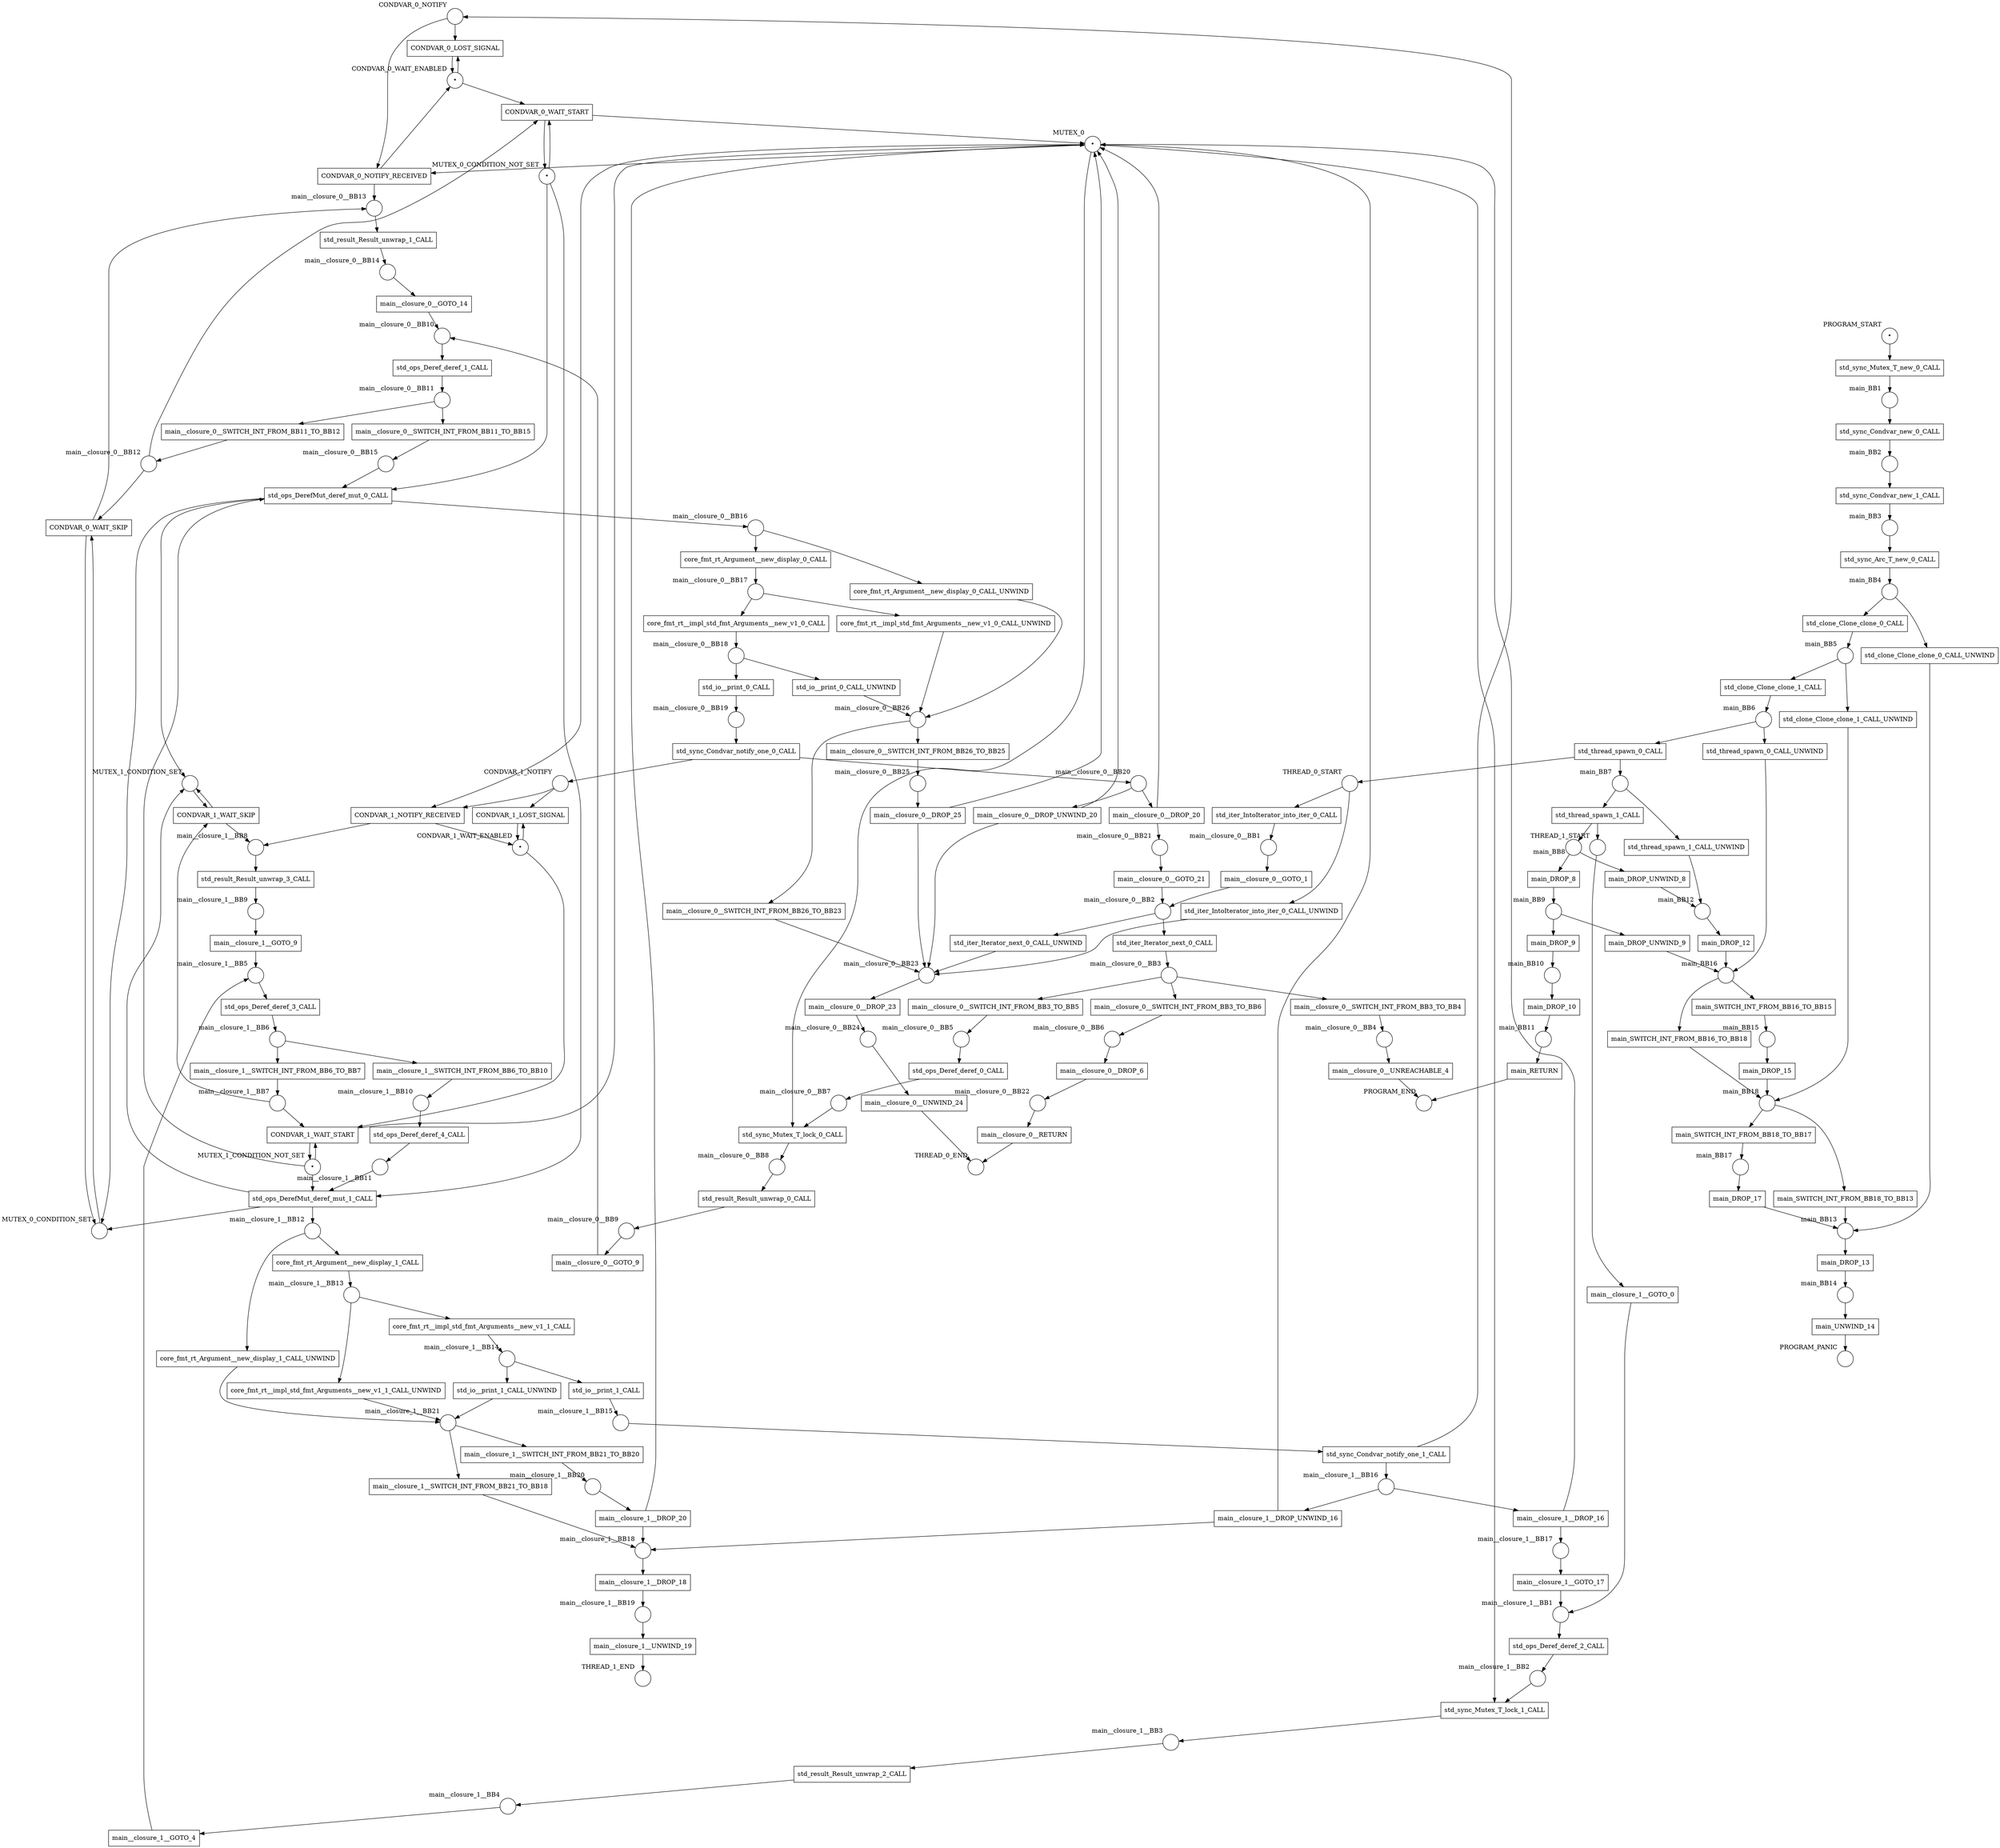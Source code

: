 digraph petrinet {
    CONDVAR_0_NOTIFY [shape="circle" xlabel="CONDVAR_0_NOTIFY" label=""];
    CONDVAR_0_WAIT_ENABLED [shape="circle" xlabel="CONDVAR_0_WAIT_ENABLED" label="•"];
    CONDVAR_1_NOTIFY [shape="circle" xlabel="CONDVAR_1_NOTIFY" label=""];
    CONDVAR_1_WAIT_ENABLED [shape="circle" xlabel="CONDVAR_1_WAIT_ENABLED" label="•"];
    MUTEX_0 [shape="circle" xlabel="MUTEX_0" label="•"];
    MUTEX_0_CONDITION_NOT_SET [shape="circle" xlabel="MUTEX_0_CONDITION_NOT_SET" label="•"];
    MUTEX_0_CONDITION_SET [shape="circle" xlabel="MUTEX_0_CONDITION_SET" label=""];
    MUTEX_1_CONDITION_NOT_SET [shape="circle" xlabel="MUTEX_1_CONDITION_NOT_SET" label="•"];
    MUTEX_1_CONDITION_SET [shape="circle" xlabel="MUTEX_1_CONDITION_SET" label=""];
    PROGRAM_END [shape="circle" xlabel="PROGRAM_END" label=""];
    PROGRAM_PANIC [shape="circle" xlabel="PROGRAM_PANIC" label=""];
    PROGRAM_START [shape="circle" xlabel="PROGRAM_START" label="•"];
    THREAD_0_END [shape="circle" xlabel="THREAD_0_END" label=""];
    THREAD_0_START [shape="circle" xlabel="THREAD_0_START" label=""];
    THREAD_1_END [shape="circle" xlabel="THREAD_1_END" label=""];
    THREAD_1_START [shape="circle" xlabel="THREAD_1_START" label=""];
    main_BB1 [shape="circle" xlabel="main_BB1" label=""];
    main_BB10 [shape="circle" xlabel="main_BB10" label=""];
    main_BB11 [shape="circle" xlabel="main_BB11" label=""];
    main_BB12 [shape="circle" xlabel="main_BB12" label=""];
    main_BB13 [shape="circle" xlabel="main_BB13" label=""];
    main_BB14 [shape="circle" xlabel="main_BB14" label=""];
    main_BB15 [shape="circle" xlabel="main_BB15" label=""];
    main_BB16 [shape="circle" xlabel="main_BB16" label=""];
    main_BB17 [shape="circle" xlabel="main_BB17" label=""];
    main_BB18 [shape="circle" xlabel="main_BB18" label=""];
    main_BB2 [shape="circle" xlabel="main_BB2" label=""];
    main_BB3 [shape="circle" xlabel="main_BB3" label=""];
    main_BB4 [shape="circle" xlabel="main_BB4" label=""];
    main_BB5 [shape="circle" xlabel="main_BB5" label=""];
    main_BB6 [shape="circle" xlabel="main_BB6" label=""];
    main_BB7 [shape="circle" xlabel="main_BB7" label=""];
    main_BB8 [shape="circle" xlabel="main_BB8" label=""];
    main_BB9 [shape="circle" xlabel="main_BB9" label=""];
    main__closure_0__BB1 [shape="circle" xlabel="main__closure_0__BB1" label=""];
    main__closure_0__BB10 [shape="circle" xlabel="main__closure_0__BB10" label=""];
    main__closure_0__BB11 [shape="circle" xlabel="main__closure_0__BB11" label=""];
    main__closure_0__BB12 [shape="circle" xlabel="main__closure_0__BB12" label=""];
    main__closure_0__BB13 [shape="circle" xlabel="main__closure_0__BB13" label=""];
    main__closure_0__BB14 [shape="circle" xlabel="main__closure_0__BB14" label=""];
    main__closure_0__BB15 [shape="circle" xlabel="main__closure_0__BB15" label=""];
    main__closure_0__BB16 [shape="circle" xlabel="main__closure_0__BB16" label=""];
    main__closure_0__BB17 [shape="circle" xlabel="main__closure_0__BB17" label=""];
    main__closure_0__BB18 [shape="circle" xlabel="main__closure_0__BB18" label=""];
    main__closure_0__BB19 [shape="circle" xlabel="main__closure_0__BB19" label=""];
    main__closure_0__BB2 [shape="circle" xlabel="main__closure_0__BB2" label=""];
    main__closure_0__BB20 [shape="circle" xlabel="main__closure_0__BB20" label=""];
    main__closure_0__BB21 [shape="circle" xlabel="main__closure_0__BB21" label=""];
    main__closure_0__BB22 [shape="circle" xlabel="main__closure_0__BB22" label=""];
    main__closure_0__BB23 [shape="circle" xlabel="main__closure_0__BB23" label=""];
    main__closure_0__BB24 [shape="circle" xlabel="main__closure_0__BB24" label=""];
    main__closure_0__BB25 [shape="circle" xlabel="main__closure_0__BB25" label=""];
    main__closure_0__BB26 [shape="circle" xlabel="main__closure_0__BB26" label=""];
    main__closure_0__BB3 [shape="circle" xlabel="main__closure_0__BB3" label=""];
    main__closure_0__BB4 [shape="circle" xlabel="main__closure_0__BB4" label=""];
    main__closure_0__BB5 [shape="circle" xlabel="main__closure_0__BB5" label=""];
    main__closure_0__BB6 [shape="circle" xlabel="main__closure_0__BB6" label=""];
    main__closure_0__BB7 [shape="circle" xlabel="main__closure_0__BB7" label=""];
    main__closure_0__BB8 [shape="circle" xlabel="main__closure_0__BB8" label=""];
    main__closure_0__BB9 [shape="circle" xlabel="main__closure_0__BB9" label=""];
    main__closure_1__BB1 [shape="circle" xlabel="main__closure_1__BB1" label=""];
    main__closure_1__BB10 [shape="circle" xlabel="main__closure_1__BB10" label=""];
    main__closure_1__BB11 [shape="circle" xlabel="main__closure_1__BB11" label=""];
    main__closure_1__BB12 [shape="circle" xlabel="main__closure_1__BB12" label=""];
    main__closure_1__BB13 [shape="circle" xlabel="main__closure_1__BB13" label=""];
    main__closure_1__BB14 [shape="circle" xlabel="main__closure_1__BB14" label=""];
    main__closure_1__BB15 [shape="circle" xlabel="main__closure_1__BB15" label=""];
    main__closure_1__BB16 [shape="circle" xlabel="main__closure_1__BB16" label=""];
    main__closure_1__BB17 [shape="circle" xlabel="main__closure_1__BB17" label=""];
    main__closure_1__BB18 [shape="circle" xlabel="main__closure_1__BB18" label=""];
    main__closure_1__BB19 [shape="circle" xlabel="main__closure_1__BB19" label=""];
    main__closure_1__BB2 [shape="circle" xlabel="main__closure_1__BB2" label=""];
    main__closure_1__BB20 [shape="circle" xlabel="main__closure_1__BB20" label=""];
    main__closure_1__BB21 [shape="circle" xlabel="main__closure_1__BB21" label=""];
    main__closure_1__BB3 [shape="circle" xlabel="main__closure_1__BB3" label=""];
    main__closure_1__BB4 [shape="circle" xlabel="main__closure_1__BB4" label=""];
    main__closure_1__BB5 [shape="circle" xlabel="main__closure_1__BB5" label=""];
    main__closure_1__BB6 [shape="circle" xlabel="main__closure_1__BB6" label=""];
    main__closure_1__BB7 [shape="circle" xlabel="main__closure_1__BB7" label=""];
    main__closure_1__BB8 [shape="circle" xlabel="main__closure_1__BB8" label=""];
    main__closure_1__BB9 [shape="circle" xlabel="main__closure_1__BB9" label=""];
    CONDVAR_0_LOST_SIGNAL [shape="box" xlabel="" label="CONDVAR_0_LOST_SIGNAL"];
    CONDVAR_0_NOTIFY_RECEIVED [shape="box" xlabel="" label="CONDVAR_0_NOTIFY_RECEIVED"];
    CONDVAR_0_WAIT_SKIP [shape="box" xlabel="" label="CONDVAR_0_WAIT_SKIP"];
    CONDVAR_0_WAIT_START [shape="box" xlabel="" label="CONDVAR_0_WAIT_START"];
    CONDVAR_1_LOST_SIGNAL [shape="box" xlabel="" label="CONDVAR_1_LOST_SIGNAL"];
    CONDVAR_1_NOTIFY_RECEIVED [shape="box" xlabel="" label="CONDVAR_1_NOTIFY_RECEIVED"];
    CONDVAR_1_WAIT_SKIP [shape="box" xlabel="" label="CONDVAR_1_WAIT_SKIP"];
    CONDVAR_1_WAIT_START [shape="box" xlabel="" label="CONDVAR_1_WAIT_START"];
    core_fmt_rt_Argument__new_display_0_CALL [shape="box" xlabel="" label="core_fmt_rt_Argument__new_display_0_CALL"];
    core_fmt_rt_Argument__new_display_0_CALL_UNWIND [shape="box" xlabel="" label="core_fmt_rt_Argument__new_display_0_CALL_UNWIND"];
    core_fmt_rt_Argument__new_display_1_CALL [shape="box" xlabel="" label="core_fmt_rt_Argument__new_display_1_CALL"];
    core_fmt_rt_Argument__new_display_1_CALL_UNWIND [shape="box" xlabel="" label="core_fmt_rt_Argument__new_display_1_CALL_UNWIND"];
    core_fmt_rt__impl_std_fmt_Arguments__new_v1_0_CALL [shape="box" xlabel="" label="core_fmt_rt__impl_std_fmt_Arguments__new_v1_0_CALL"];
    core_fmt_rt__impl_std_fmt_Arguments__new_v1_0_CALL_UNWIND [shape="box" xlabel="" label="core_fmt_rt__impl_std_fmt_Arguments__new_v1_0_CALL_UNWIND"];
    core_fmt_rt__impl_std_fmt_Arguments__new_v1_1_CALL [shape="box" xlabel="" label="core_fmt_rt__impl_std_fmt_Arguments__new_v1_1_CALL"];
    core_fmt_rt__impl_std_fmt_Arguments__new_v1_1_CALL_UNWIND [shape="box" xlabel="" label="core_fmt_rt__impl_std_fmt_Arguments__new_v1_1_CALL_UNWIND"];
    main_DROP_10 [shape="box" xlabel="" label="main_DROP_10"];
    main_DROP_12 [shape="box" xlabel="" label="main_DROP_12"];
    main_DROP_13 [shape="box" xlabel="" label="main_DROP_13"];
    main_DROP_15 [shape="box" xlabel="" label="main_DROP_15"];
    main_DROP_17 [shape="box" xlabel="" label="main_DROP_17"];
    main_DROP_8 [shape="box" xlabel="" label="main_DROP_8"];
    main_DROP_9 [shape="box" xlabel="" label="main_DROP_9"];
    main_DROP_UNWIND_8 [shape="box" xlabel="" label="main_DROP_UNWIND_8"];
    main_DROP_UNWIND_9 [shape="box" xlabel="" label="main_DROP_UNWIND_9"];
    main_RETURN [shape="box" xlabel="" label="main_RETURN"];
    main_SWITCH_INT_FROM_BB16_TO_BB15 [shape="box" xlabel="" label="main_SWITCH_INT_FROM_BB16_TO_BB15"];
    main_SWITCH_INT_FROM_BB16_TO_BB18 [shape="box" xlabel="" label="main_SWITCH_INT_FROM_BB16_TO_BB18"];
    main_SWITCH_INT_FROM_BB18_TO_BB13 [shape="box" xlabel="" label="main_SWITCH_INT_FROM_BB18_TO_BB13"];
    main_SWITCH_INT_FROM_BB18_TO_BB17 [shape="box" xlabel="" label="main_SWITCH_INT_FROM_BB18_TO_BB17"];
    main_UNWIND_14 [shape="box" xlabel="" label="main_UNWIND_14"];
    main__closure_0__DROP_20 [shape="box" xlabel="" label="main__closure_0__DROP_20"];
    main__closure_0__DROP_23 [shape="box" xlabel="" label="main__closure_0__DROP_23"];
    main__closure_0__DROP_25 [shape="box" xlabel="" label="main__closure_0__DROP_25"];
    main__closure_0__DROP_6 [shape="box" xlabel="" label="main__closure_0__DROP_6"];
    main__closure_0__DROP_UNWIND_20 [shape="box" xlabel="" label="main__closure_0__DROP_UNWIND_20"];
    main__closure_0__GOTO_1 [shape="box" xlabel="" label="main__closure_0__GOTO_1"];
    main__closure_0__GOTO_14 [shape="box" xlabel="" label="main__closure_0__GOTO_14"];
    main__closure_0__GOTO_21 [shape="box" xlabel="" label="main__closure_0__GOTO_21"];
    main__closure_0__GOTO_9 [shape="box" xlabel="" label="main__closure_0__GOTO_9"];
    main__closure_0__RETURN [shape="box" xlabel="" label="main__closure_0__RETURN"];
    main__closure_0__SWITCH_INT_FROM_BB11_TO_BB12 [shape="box" xlabel="" label="main__closure_0__SWITCH_INT_FROM_BB11_TO_BB12"];
    main__closure_0__SWITCH_INT_FROM_BB11_TO_BB15 [shape="box" xlabel="" label="main__closure_0__SWITCH_INT_FROM_BB11_TO_BB15"];
    main__closure_0__SWITCH_INT_FROM_BB26_TO_BB23 [shape="box" xlabel="" label="main__closure_0__SWITCH_INT_FROM_BB26_TO_BB23"];
    main__closure_0__SWITCH_INT_FROM_BB26_TO_BB25 [shape="box" xlabel="" label="main__closure_0__SWITCH_INT_FROM_BB26_TO_BB25"];
    main__closure_0__SWITCH_INT_FROM_BB3_TO_BB4 [shape="box" xlabel="" label="main__closure_0__SWITCH_INT_FROM_BB3_TO_BB4"];
    main__closure_0__SWITCH_INT_FROM_BB3_TO_BB5 [shape="box" xlabel="" label="main__closure_0__SWITCH_INT_FROM_BB3_TO_BB5"];
    main__closure_0__SWITCH_INT_FROM_BB3_TO_BB6 [shape="box" xlabel="" label="main__closure_0__SWITCH_INT_FROM_BB3_TO_BB6"];
    main__closure_0__UNREACHABLE_4 [shape="box" xlabel="" label="main__closure_0__UNREACHABLE_4"];
    main__closure_0__UNWIND_24 [shape="box" xlabel="" label="main__closure_0__UNWIND_24"];
    main__closure_1__DROP_16 [shape="box" xlabel="" label="main__closure_1__DROP_16"];
    main__closure_1__DROP_18 [shape="box" xlabel="" label="main__closure_1__DROP_18"];
    main__closure_1__DROP_20 [shape="box" xlabel="" label="main__closure_1__DROP_20"];
    main__closure_1__DROP_UNWIND_16 [shape="box" xlabel="" label="main__closure_1__DROP_UNWIND_16"];
    main__closure_1__GOTO_0 [shape="box" xlabel="" label="main__closure_1__GOTO_0"];
    main__closure_1__GOTO_17 [shape="box" xlabel="" label="main__closure_1__GOTO_17"];
    main__closure_1__GOTO_4 [shape="box" xlabel="" label="main__closure_1__GOTO_4"];
    main__closure_1__GOTO_9 [shape="box" xlabel="" label="main__closure_1__GOTO_9"];
    main__closure_1__SWITCH_INT_FROM_BB21_TO_BB18 [shape="box" xlabel="" label="main__closure_1__SWITCH_INT_FROM_BB21_TO_BB18"];
    main__closure_1__SWITCH_INT_FROM_BB21_TO_BB20 [shape="box" xlabel="" label="main__closure_1__SWITCH_INT_FROM_BB21_TO_BB20"];
    main__closure_1__SWITCH_INT_FROM_BB6_TO_BB10 [shape="box" xlabel="" label="main__closure_1__SWITCH_INT_FROM_BB6_TO_BB10"];
    main__closure_1__SWITCH_INT_FROM_BB6_TO_BB7 [shape="box" xlabel="" label="main__closure_1__SWITCH_INT_FROM_BB6_TO_BB7"];
    main__closure_1__UNWIND_19 [shape="box" xlabel="" label="main__closure_1__UNWIND_19"];
    std_clone_Clone_clone_0_CALL [shape="box" xlabel="" label="std_clone_Clone_clone_0_CALL"];
    std_clone_Clone_clone_0_CALL_UNWIND [shape="box" xlabel="" label="std_clone_Clone_clone_0_CALL_UNWIND"];
    std_clone_Clone_clone_1_CALL [shape="box" xlabel="" label="std_clone_Clone_clone_1_CALL"];
    std_clone_Clone_clone_1_CALL_UNWIND [shape="box" xlabel="" label="std_clone_Clone_clone_1_CALL_UNWIND"];
    std_io__print_0_CALL [shape="box" xlabel="" label="std_io__print_0_CALL"];
    std_io__print_0_CALL_UNWIND [shape="box" xlabel="" label="std_io__print_0_CALL_UNWIND"];
    std_io__print_1_CALL [shape="box" xlabel="" label="std_io__print_1_CALL"];
    std_io__print_1_CALL_UNWIND [shape="box" xlabel="" label="std_io__print_1_CALL_UNWIND"];
    std_iter_IntoIterator_into_iter_0_CALL [shape="box" xlabel="" label="std_iter_IntoIterator_into_iter_0_CALL"];
    std_iter_IntoIterator_into_iter_0_CALL_UNWIND [shape="box" xlabel="" label="std_iter_IntoIterator_into_iter_0_CALL_UNWIND"];
    std_iter_Iterator_next_0_CALL [shape="box" xlabel="" label="std_iter_Iterator_next_0_CALL"];
    std_iter_Iterator_next_0_CALL_UNWIND [shape="box" xlabel="" label="std_iter_Iterator_next_0_CALL_UNWIND"];
    std_ops_DerefMut_deref_mut_0_CALL [shape="box" xlabel="" label="std_ops_DerefMut_deref_mut_0_CALL"];
    std_ops_DerefMut_deref_mut_1_CALL [shape="box" xlabel="" label="std_ops_DerefMut_deref_mut_1_CALL"];
    std_ops_Deref_deref_0_CALL [shape="box" xlabel="" label="std_ops_Deref_deref_0_CALL"];
    std_ops_Deref_deref_1_CALL [shape="box" xlabel="" label="std_ops_Deref_deref_1_CALL"];
    std_ops_Deref_deref_2_CALL [shape="box" xlabel="" label="std_ops_Deref_deref_2_CALL"];
    std_ops_Deref_deref_3_CALL [shape="box" xlabel="" label="std_ops_Deref_deref_3_CALL"];
    std_ops_Deref_deref_4_CALL [shape="box" xlabel="" label="std_ops_Deref_deref_4_CALL"];
    std_result_Result_unwrap_0_CALL [shape="box" xlabel="" label="std_result_Result_unwrap_0_CALL"];
    std_result_Result_unwrap_1_CALL [shape="box" xlabel="" label="std_result_Result_unwrap_1_CALL"];
    std_result_Result_unwrap_2_CALL [shape="box" xlabel="" label="std_result_Result_unwrap_2_CALL"];
    std_result_Result_unwrap_3_CALL [shape="box" xlabel="" label="std_result_Result_unwrap_3_CALL"];
    std_sync_Arc_T_new_0_CALL [shape="box" xlabel="" label="std_sync_Arc_T_new_0_CALL"];
    std_sync_Condvar_new_0_CALL [shape="box" xlabel="" label="std_sync_Condvar_new_0_CALL"];
    std_sync_Condvar_new_1_CALL [shape="box" xlabel="" label="std_sync_Condvar_new_1_CALL"];
    std_sync_Condvar_notify_one_0_CALL [shape="box" xlabel="" label="std_sync_Condvar_notify_one_0_CALL"];
    std_sync_Condvar_notify_one_1_CALL [shape="box" xlabel="" label="std_sync_Condvar_notify_one_1_CALL"];
    std_sync_Mutex_T_lock_0_CALL [shape="box" xlabel="" label="std_sync_Mutex_T_lock_0_CALL"];
    std_sync_Mutex_T_lock_1_CALL [shape="box" xlabel="" label="std_sync_Mutex_T_lock_1_CALL"];
    std_sync_Mutex_T_new_0_CALL [shape="box" xlabel="" label="std_sync_Mutex_T_new_0_CALL"];
    std_thread_spawn_0_CALL [shape="box" xlabel="" label="std_thread_spawn_0_CALL"];
    std_thread_spawn_0_CALL_UNWIND [shape="box" xlabel="" label="std_thread_spawn_0_CALL_UNWIND"];
    std_thread_spawn_1_CALL [shape="box" xlabel="" label="std_thread_spawn_1_CALL"];
    std_thread_spawn_1_CALL_UNWIND [shape="box" xlabel="" label="std_thread_spawn_1_CALL_UNWIND"];
    CONDVAR_0_NOTIFY -> CONDVAR_0_LOST_SIGNAL;
    CONDVAR_0_NOTIFY -> CONDVAR_0_NOTIFY_RECEIVED;
    CONDVAR_0_WAIT_ENABLED -> CONDVAR_0_LOST_SIGNAL;
    CONDVAR_0_WAIT_ENABLED -> CONDVAR_0_WAIT_START;
    CONDVAR_1_NOTIFY -> CONDVAR_1_LOST_SIGNAL;
    CONDVAR_1_NOTIFY -> CONDVAR_1_NOTIFY_RECEIVED;
    CONDVAR_1_WAIT_ENABLED -> CONDVAR_1_LOST_SIGNAL;
    CONDVAR_1_WAIT_ENABLED -> CONDVAR_1_WAIT_START;
    MUTEX_0 -> CONDVAR_0_NOTIFY_RECEIVED;
    MUTEX_0 -> CONDVAR_1_NOTIFY_RECEIVED;
    MUTEX_0 -> std_sync_Mutex_T_lock_0_CALL;
    MUTEX_0 -> std_sync_Mutex_T_lock_1_CALL;
    MUTEX_0_CONDITION_NOT_SET -> CONDVAR_0_WAIT_START;
    MUTEX_0_CONDITION_NOT_SET -> std_ops_DerefMut_deref_mut_0_CALL;
    MUTEX_0_CONDITION_NOT_SET -> std_ops_DerefMut_deref_mut_1_CALL;
    MUTEX_0_CONDITION_SET -> CONDVAR_0_WAIT_SKIP;
    MUTEX_1_CONDITION_NOT_SET -> CONDVAR_1_WAIT_START;
    MUTEX_1_CONDITION_NOT_SET -> std_ops_DerefMut_deref_mut_0_CALL;
    MUTEX_1_CONDITION_NOT_SET -> std_ops_DerefMut_deref_mut_1_CALL;
    MUTEX_1_CONDITION_SET -> CONDVAR_1_WAIT_SKIP;
    PROGRAM_START -> std_sync_Mutex_T_new_0_CALL;
    THREAD_0_START -> std_iter_IntoIterator_into_iter_0_CALL;
    THREAD_0_START -> std_iter_IntoIterator_into_iter_0_CALL_UNWIND;
    THREAD_1_START -> main__closure_1__GOTO_0;
    main_BB1 -> std_sync_Condvar_new_0_CALL;
    main_BB10 -> main_DROP_10;
    main_BB11 -> main_RETURN;
    main_BB12 -> main_DROP_12;
    main_BB13 -> main_DROP_13;
    main_BB14 -> main_UNWIND_14;
    main_BB15 -> main_DROP_15;
    main_BB16 -> main_SWITCH_INT_FROM_BB16_TO_BB15;
    main_BB16 -> main_SWITCH_INT_FROM_BB16_TO_BB18;
    main_BB17 -> main_DROP_17;
    main_BB18 -> main_SWITCH_INT_FROM_BB18_TO_BB13;
    main_BB18 -> main_SWITCH_INT_FROM_BB18_TO_BB17;
    main_BB2 -> std_sync_Condvar_new_1_CALL;
    main_BB3 -> std_sync_Arc_T_new_0_CALL;
    main_BB4 -> std_clone_Clone_clone_0_CALL;
    main_BB4 -> std_clone_Clone_clone_0_CALL_UNWIND;
    main_BB5 -> std_clone_Clone_clone_1_CALL;
    main_BB5 -> std_clone_Clone_clone_1_CALL_UNWIND;
    main_BB6 -> std_thread_spawn_0_CALL;
    main_BB6 -> std_thread_spawn_0_CALL_UNWIND;
    main_BB7 -> std_thread_spawn_1_CALL;
    main_BB7 -> std_thread_spawn_1_CALL_UNWIND;
    main_BB8 -> main_DROP_8;
    main_BB8 -> main_DROP_UNWIND_8;
    main_BB9 -> main_DROP_9;
    main_BB9 -> main_DROP_UNWIND_9;
    main__closure_0__BB1 -> main__closure_0__GOTO_1;
    main__closure_0__BB10 -> std_ops_Deref_deref_1_CALL;
    main__closure_0__BB11 -> main__closure_0__SWITCH_INT_FROM_BB11_TO_BB12;
    main__closure_0__BB11 -> main__closure_0__SWITCH_INT_FROM_BB11_TO_BB15;
    main__closure_0__BB12 -> CONDVAR_0_WAIT_SKIP;
    main__closure_0__BB12 -> CONDVAR_0_WAIT_START;
    main__closure_0__BB13 -> std_result_Result_unwrap_1_CALL;
    main__closure_0__BB14 -> main__closure_0__GOTO_14;
    main__closure_0__BB15 -> std_ops_DerefMut_deref_mut_0_CALL;
    main__closure_0__BB16 -> core_fmt_rt_Argument__new_display_0_CALL;
    main__closure_0__BB16 -> core_fmt_rt_Argument__new_display_0_CALL_UNWIND;
    main__closure_0__BB17 -> core_fmt_rt__impl_std_fmt_Arguments__new_v1_0_CALL;
    main__closure_0__BB17 -> core_fmt_rt__impl_std_fmt_Arguments__new_v1_0_CALL_UNWIND;
    main__closure_0__BB18 -> std_io__print_0_CALL;
    main__closure_0__BB18 -> std_io__print_0_CALL_UNWIND;
    main__closure_0__BB19 -> std_sync_Condvar_notify_one_0_CALL;
    main__closure_0__BB2 -> std_iter_Iterator_next_0_CALL;
    main__closure_0__BB2 -> std_iter_Iterator_next_0_CALL_UNWIND;
    main__closure_0__BB20 -> main__closure_0__DROP_20;
    main__closure_0__BB20 -> main__closure_0__DROP_UNWIND_20;
    main__closure_0__BB21 -> main__closure_0__GOTO_21;
    main__closure_0__BB22 -> main__closure_0__RETURN;
    main__closure_0__BB23 -> main__closure_0__DROP_23;
    main__closure_0__BB24 -> main__closure_0__UNWIND_24;
    main__closure_0__BB25 -> main__closure_0__DROP_25;
    main__closure_0__BB26 -> main__closure_0__SWITCH_INT_FROM_BB26_TO_BB23;
    main__closure_0__BB26 -> main__closure_0__SWITCH_INT_FROM_BB26_TO_BB25;
    main__closure_0__BB3 -> main__closure_0__SWITCH_INT_FROM_BB3_TO_BB4;
    main__closure_0__BB3 -> main__closure_0__SWITCH_INT_FROM_BB3_TO_BB5;
    main__closure_0__BB3 -> main__closure_0__SWITCH_INT_FROM_BB3_TO_BB6;
    main__closure_0__BB4 -> main__closure_0__UNREACHABLE_4;
    main__closure_0__BB5 -> std_ops_Deref_deref_0_CALL;
    main__closure_0__BB6 -> main__closure_0__DROP_6;
    main__closure_0__BB7 -> std_sync_Mutex_T_lock_0_CALL;
    main__closure_0__BB8 -> std_result_Result_unwrap_0_CALL;
    main__closure_0__BB9 -> main__closure_0__GOTO_9;
    main__closure_1__BB1 -> std_ops_Deref_deref_2_CALL;
    main__closure_1__BB10 -> std_ops_Deref_deref_4_CALL;
    main__closure_1__BB11 -> std_ops_DerefMut_deref_mut_1_CALL;
    main__closure_1__BB12 -> core_fmt_rt_Argument__new_display_1_CALL;
    main__closure_1__BB12 -> core_fmt_rt_Argument__new_display_1_CALL_UNWIND;
    main__closure_1__BB13 -> core_fmt_rt__impl_std_fmt_Arguments__new_v1_1_CALL;
    main__closure_1__BB13 -> core_fmt_rt__impl_std_fmt_Arguments__new_v1_1_CALL_UNWIND;
    main__closure_1__BB14 -> std_io__print_1_CALL;
    main__closure_1__BB14 -> std_io__print_1_CALL_UNWIND;
    main__closure_1__BB15 -> std_sync_Condvar_notify_one_1_CALL;
    main__closure_1__BB16 -> main__closure_1__DROP_16;
    main__closure_1__BB16 -> main__closure_1__DROP_UNWIND_16;
    main__closure_1__BB17 -> main__closure_1__GOTO_17;
    main__closure_1__BB18 -> main__closure_1__DROP_18;
    main__closure_1__BB19 -> main__closure_1__UNWIND_19;
    main__closure_1__BB2 -> std_sync_Mutex_T_lock_1_CALL;
    main__closure_1__BB20 -> main__closure_1__DROP_20;
    main__closure_1__BB21 -> main__closure_1__SWITCH_INT_FROM_BB21_TO_BB18;
    main__closure_1__BB21 -> main__closure_1__SWITCH_INT_FROM_BB21_TO_BB20;
    main__closure_1__BB3 -> std_result_Result_unwrap_2_CALL;
    main__closure_1__BB4 -> main__closure_1__GOTO_4;
    main__closure_1__BB5 -> std_ops_Deref_deref_3_CALL;
    main__closure_1__BB6 -> main__closure_1__SWITCH_INT_FROM_BB6_TO_BB10;
    main__closure_1__BB6 -> main__closure_1__SWITCH_INT_FROM_BB6_TO_BB7;
    main__closure_1__BB7 -> CONDVAR_1_WAIT_SKIP;
    main__closure_1__BB7 -> CONDVAR_1_WAIT_START;
    main__closure_1__BB8 -> std_result_Result_unwrap_3_CALL;
    main__closure_1__BB9 -> main__closure_1__GOTO_9;
    CONDVAR_0_LOST_SIGNAL -> CONDVAR_0_WAIT_ENABLED;
    CONDVAR_0_NOTIFY_RECEIVED -> CONDVAR_0_WAIT_ENABLED;
    CONDVAR_0_NOTIFY_RECEIVED -> main__closure_0__BB13;
    CONDVAR_0_WAIT_SKIP -> MUTEX_0_CONDITION_SET;
    CONDVAR_0_WAIT_SKIP -> main__closure_0__BB13;
    CONDVAR_0_WAIT_START -> MUTEX_0;
    CONDVAR_0_WAIT_START -> MUTEX_0_CONDITION_NOT_SET;
    CONDVAR_1_LOST_SIGNAL -> CONDVAR_1_WAIT_ENABLED;
    CONDVAR_1_NOTIFY_RECEIVED -> CONDVAR_1_WAIT_ENABLED;
    CONDVAR_1_NOTIFY_RECEIVED -> main__closure_1__BB8;
    CONDVAR_1_WAIT_SKIP -> MUTEX_1_CONDITION_SET;
    CONDVAR_1_WAIT_SKIP -> main__closure_1__BB8;
    CONDVAR_1_WAIT_START -> MUTEX_0;
    CONDVAR_1_WAIT_START -> MUTEX_1_CONDITION_NOT_SET;
    core_fmt_rt_Argument__new_display_0_CALL -> main__closure_0__BB17;
    core_fmt_rt_Argument__new_display_0_CALL_UNWIND -> main__closure_0__BB26;
    core_fmt_rt_Argument__new_display_1_CALL -> main__closure_1__BB13;
    core_fmt_rt_Argument__new_display_1_CALL_UNWIND -> main__closure_1__BB21;
    core_fmt_rt__impl_std_fmt_Arguments__new_v1_0_CALL -> main__closure_0__BB18;
    core_fmt_rt__impl_std_fmt_Arguments__new_v1_0_CALL_UNWIND -> main__closure_0__BB26;
    core_fmt_rt__impl_std_fmt_Arguments__new_v1_1_CALL -> main__closure_1__BB14;
    core_fmt_rt__impl_std_fmt_Arguments__new_v1_1_CALL_UNWIND -> main__closure_1__BB21;
    main_DROP_10 -> main_BB11;
    main_DROP_12 -> main_BB16;
    main_DROP_13 -> main_BB14;
    main_DROP_15 -> main_BB18;
    main_DROP_17 -> main_BB13;
    main_DROP_8 -> main_BB9;
    main_DROP_9 -> main_BB10;
    main_DROP_UNWIND_8 -> main_BB12;
    main_DROP_UNWIND_9 -> main_BB16;
    main_RETURN -> PROGRAM_END;
    main_SWITCH_INT_FROM_BB16_TO_BB15 -> main_BB15;
    main_SWITCH_INT_FROM_BB16_TO_BB18 -> main_BB18;
    main_SWITCH_INT_FROM_BB18_TO_BB13 -> main_BB13;
    main_SWITCH_INT_FROM_BB18_TO_BB17 -> main_BB17;
    main_UNWIND_14 -> PROGRAM_PANIC;
    main__closure_0__DROP_20 -> MUTEX_0;
    main__closure_0__DROP_20 -> main__closure_0__BB21;
    main__closure_0__DROP_23 -> main__closure_0__BB24;
    main__closure_0__DROP_25 -> MUTEX_0;
    main__closure_0__DROP_25 -> main__closure_0__BB23;
    main__closure_0__DROP_6 -> main__closure_0__BB22;
    main__closure_0__DROP_UNWIND_20 -> MUTEX_0;
    main__closure_0__DROP_UNWIND_20 -> main__closure_0__BB23;
    main__closure_0__GOTO_1 -> main__closure_0__BB2;
    main__closure_0__GOTO_14 -> main__closure_0__BB10;
    main__closure_0__GOTO_21 -> main__closure_0__BB2;
    main__closure_0__GOTO_9 -> main__closure_0__BB10;
    main__closure_0__RETURN -> THREAD_0_END;
    main__closure_0__SWITCH_INT_FROM_BB11_TO_BB12 -> main__closure_0__BB12;
    main__closure_0__SWITCH_INT_FROM_BB11_TO_BB15 -> main__closure_0__BB15;
    main__closure_0__SWITCH_INT_FROM_BB26_TO_BB23 -> main__closure_0__BB23;
    main__closure_0__SWITCH_INT_FROM_BB26_TO_BB25 -> main__closure_0__BB25;
    main__closure_0__SWITCH_INT_FROM_BB3_TO_BB4 -> main__closure_0__BB4;
    main__closure_0__SWITCH_INT_FROM_BB3_TO_BB5 -> main__closure_0__BB5;
    main__closure_0__SWITCH_INT_FROM_BB3_TO_BB6 -> main__closure_0__BB6;
    main__closure_0__UNREACHABLE_4 -> PROGRAM_END;
    main__closure_0__UNWIND_24 -> THREAD_0_END;
    main__closure_1__DROP_16 -> MUTEX_0;
    main__closure_1__DROP_16 -> main__closure_1__BB17;
    main__closure_1__DROP_18 -> main__closure_1__BB19;
    main__closure_1__DROP_20 -> MUTEX_0;
    main__closure_1__DROP_20 -> main__closure_1__BB18;
    main__closure_1__DROP_UNWIND_16 -> MUTEX_0;
    main__closure_1__DROP_UNWIND_16 -> main__closure_1__BB18;
    main__closure_1__GOTO_0 -> main__closure_1__BB1;
    main__closure_1__GOTO_17 -> main__closure_1__BB1;
    main__closure_1__GOTO_4 -> main__closure_1__BB5;
    main__closure_1__GOTO_9 -> main__closure_1__BB5;
    main__closure_1__SWITCH_INT_FROM_BB21_TO_BB18 -> main__closure_1__BB18;
    main__closure_1__SWITCH_INT_FROM_BB21_TO_BB20 -> main__closure_1__BB20;
    main__closure_1__SWITCH_INT_FROM_BB6_TO_BB10 -> main__closure_1__BB10;
    main__closure_1__SWITCH_INT_FROM_BB6_TO_BB7 -> main__closure_1__BB7;
    main__closure_1__UNWIND_19 -> THREAD_1_END;
    std_clone_Clone_clone_0_CALL -> main_BB5;
    std_clone_Clone_clone_0_CALL_UNWIND -> main_BB13;
    std_clone_Clone_clone_1_CALL -> main_BB6;
    std_clone_Clone_clone_1_CALL_UNWIND -> main_BB18;
    std_io__print_0_CALL -> main__closure_0__BB19;
    std_io__print_0_CALL_UNWIND -> main__closure_0__BB26;
    std_io__print_1_CALL -> main__closure_1__BB15;
    std_io__print_1_CALL_UNWIND -> main__closure_1__BB21;
    std_iter_IntoIterator_into_iter_0_CALL -> main__closure_0__BB1;
    std_iter_IntoIterator_into_iter_0_CALL_UNWIND -> main__closure_0__BB23;
    std_iter_Iterator_next_0_CALL -> main__closure_0__BB3;
    std_iter_Iterator_next_0_CALL_UNWIND -> main__closure_0__BB23;
    std_ops_DerefMut_deref_mut_0_CALL -> MUTEX_0_CONDITION_SET;
    std_ops_DerefMut_deref_mut_0_CALL -> MUTEX_1_CONDITION_SET;
    std_ops_DerefMut_deref_mut_0_CALL -> main__closure_0__BB16;
    std_ops_DerefMut_deref_mut_1_CALL -> MUTEX_0_CONDITION_SET;
    std_ops_DerefMut_deref_mut_1_CALL -> MUTEX_1_CONDITION_SET;
    std_ops_DerefMut_deref_mut_1_CALL -> main__closure_1__BB12;
    std_ops_Deref_deref_0_CALL -> main__closure_0__BB7;
    std_ops_Deref_deref_1_CALL -> main__closure_0__BB11;
    std_ops_Deref_deref_2_CALL -> main__closure_1__BB2;
    std_ops_Deref_deref_3_CALL -> main__closure_1__BB6;
    std_ops_Deref_deref_4_CALL -> main__closure_1__BB11;
    std_result_Result_unwrap_0_CALL -> main__closure_0__BB9;
    std_result_Result_unwrap_1_CALL -> main__closure_0__BB14;
    std_result_Result_unwrap_2_CALL -> main__closure_1__BB4;
    std_result_Result_unwrap_3_CALL -> main__closure_1__BB9;
    std_sync_Arc_T_new_0_CALL -> main_BB4;
    std_sync_Condvar_new_0_CALL -> main_BB2;
    std_sync_Condvar_new_1_CALL -> main_BB3;
    std_sync_Condvar_notify_one_0_CALL -> CONDVAR_1_NOTIFY;
    std_sync_Condvar_notify_one_0_CALL -> main__closure_0__BB20;
    std_sync_Condvar_notify_one_1_CALL -> CONDVAR_0_NOTIFY;
    std_sync_Condvar_notify_one_1_CALL -> main__closure_1__BB16;
    std_sync_Mutex_T_lock_0_CALL -> main__closure_0__BB8;
    std_sync_Mutex_T_lock_1_CALL -> main__closure_1__BB3;
    std_sync_Mutex_T_new_0_CALL -> main_BB1;
    std_thread_spawn_0_CALL -> THREAD_0_START;
    std_thread_spawn_0_CALL -> main_BB7;
    std_thread_spawn_0_CALL_UNWIND -> main_BB16;
    std_thread_spawn_1_CALL -> THREAD_1_START;
    std_thread_spawn_1_CALL -> main_BB8;
    std_thread_spawn_1_CALL_UNWIND -> main_BB12;
}
